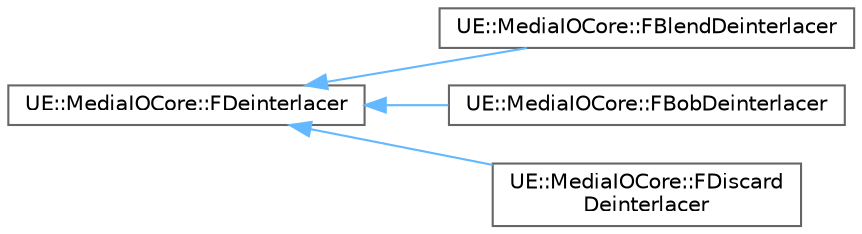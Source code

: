 digraph "Graphical Class Hierarchy"
{
 // INTERACTIVE_SVG=YES
 // LATEX_PDF_SIZE
  bgcolor="transparent";
  edge [fontname=Helvetica,fontsize=10,labelfontname=Helvetica,labelfontsize=10];
  node [fontname=Helvetica,fontsize=10,shape=box,height=0.2,width=0.4];
  rankdir="LR";
  Node0 [id="Node000000",label="UE::MediaIOCore::FDeinterlacer",height=0.2,width=0.4,color="grey40", fillcolor="white", style="filled",URL="$db/d91/classUE_1_1MediaIOCore_1_1FDeinterlacer.html",tooltip="Handles deinterlacing a video signal."];
  Node0 -> Node1 [id="edge9412_Node000000_Node000001",dir="back",color="steelblue1",style="solid",tooltip=" "];
  Node1 [id="Node000001",label="UE::MediaIOCore::FBlendDeinterlacer",height=0.2,width=0.4,color="grey40", fillcolor="white", style="filled",URL="$d4/d50/classUE_1_1MediaIOCore_1_1FBlendDeinterlacer.html",tooltip="Blend the top and bottom field, halving temporal and texture vertical resoluton."];
  Node0 -> Node2 [id="edge9413_Node000000_Node000002",dir="back",color="steelblue1",style="solid",tooltip=" "];
  Node2 [id="Node000002",label="UE::MediaIOCore::FBobDeinterlacer",height=0.2,width=0.4,color="grey40", fillcolor="white", style="filled",URL="$d8/d10/classUE_1_1MediaIOCore_1_1FBobDeinterlacer.html",tooltip="Double field lines, keeping temporal resolution but halving texture vertical resolution."];
  Node0 -> Node3 [id="edge9414_Node000000_Node000003",dir="back",color="steelblue1",style="solid",tooltip=" "];
  Node3 [id="Node000003",label="UE::MediaIOCore::FDiscard\lDeinterlacer",height=0.2,width=0.4,color="grey40", fillcolor="white", style="filled",URL="$db/d8f/classUE_1_1MediaIOCore_1_1FDiscardDeinterlacer.html",tooltip="Discards one of the field entirely (based on InterlaceFieldOrder), halving both temporal and spatial ..."];
}
